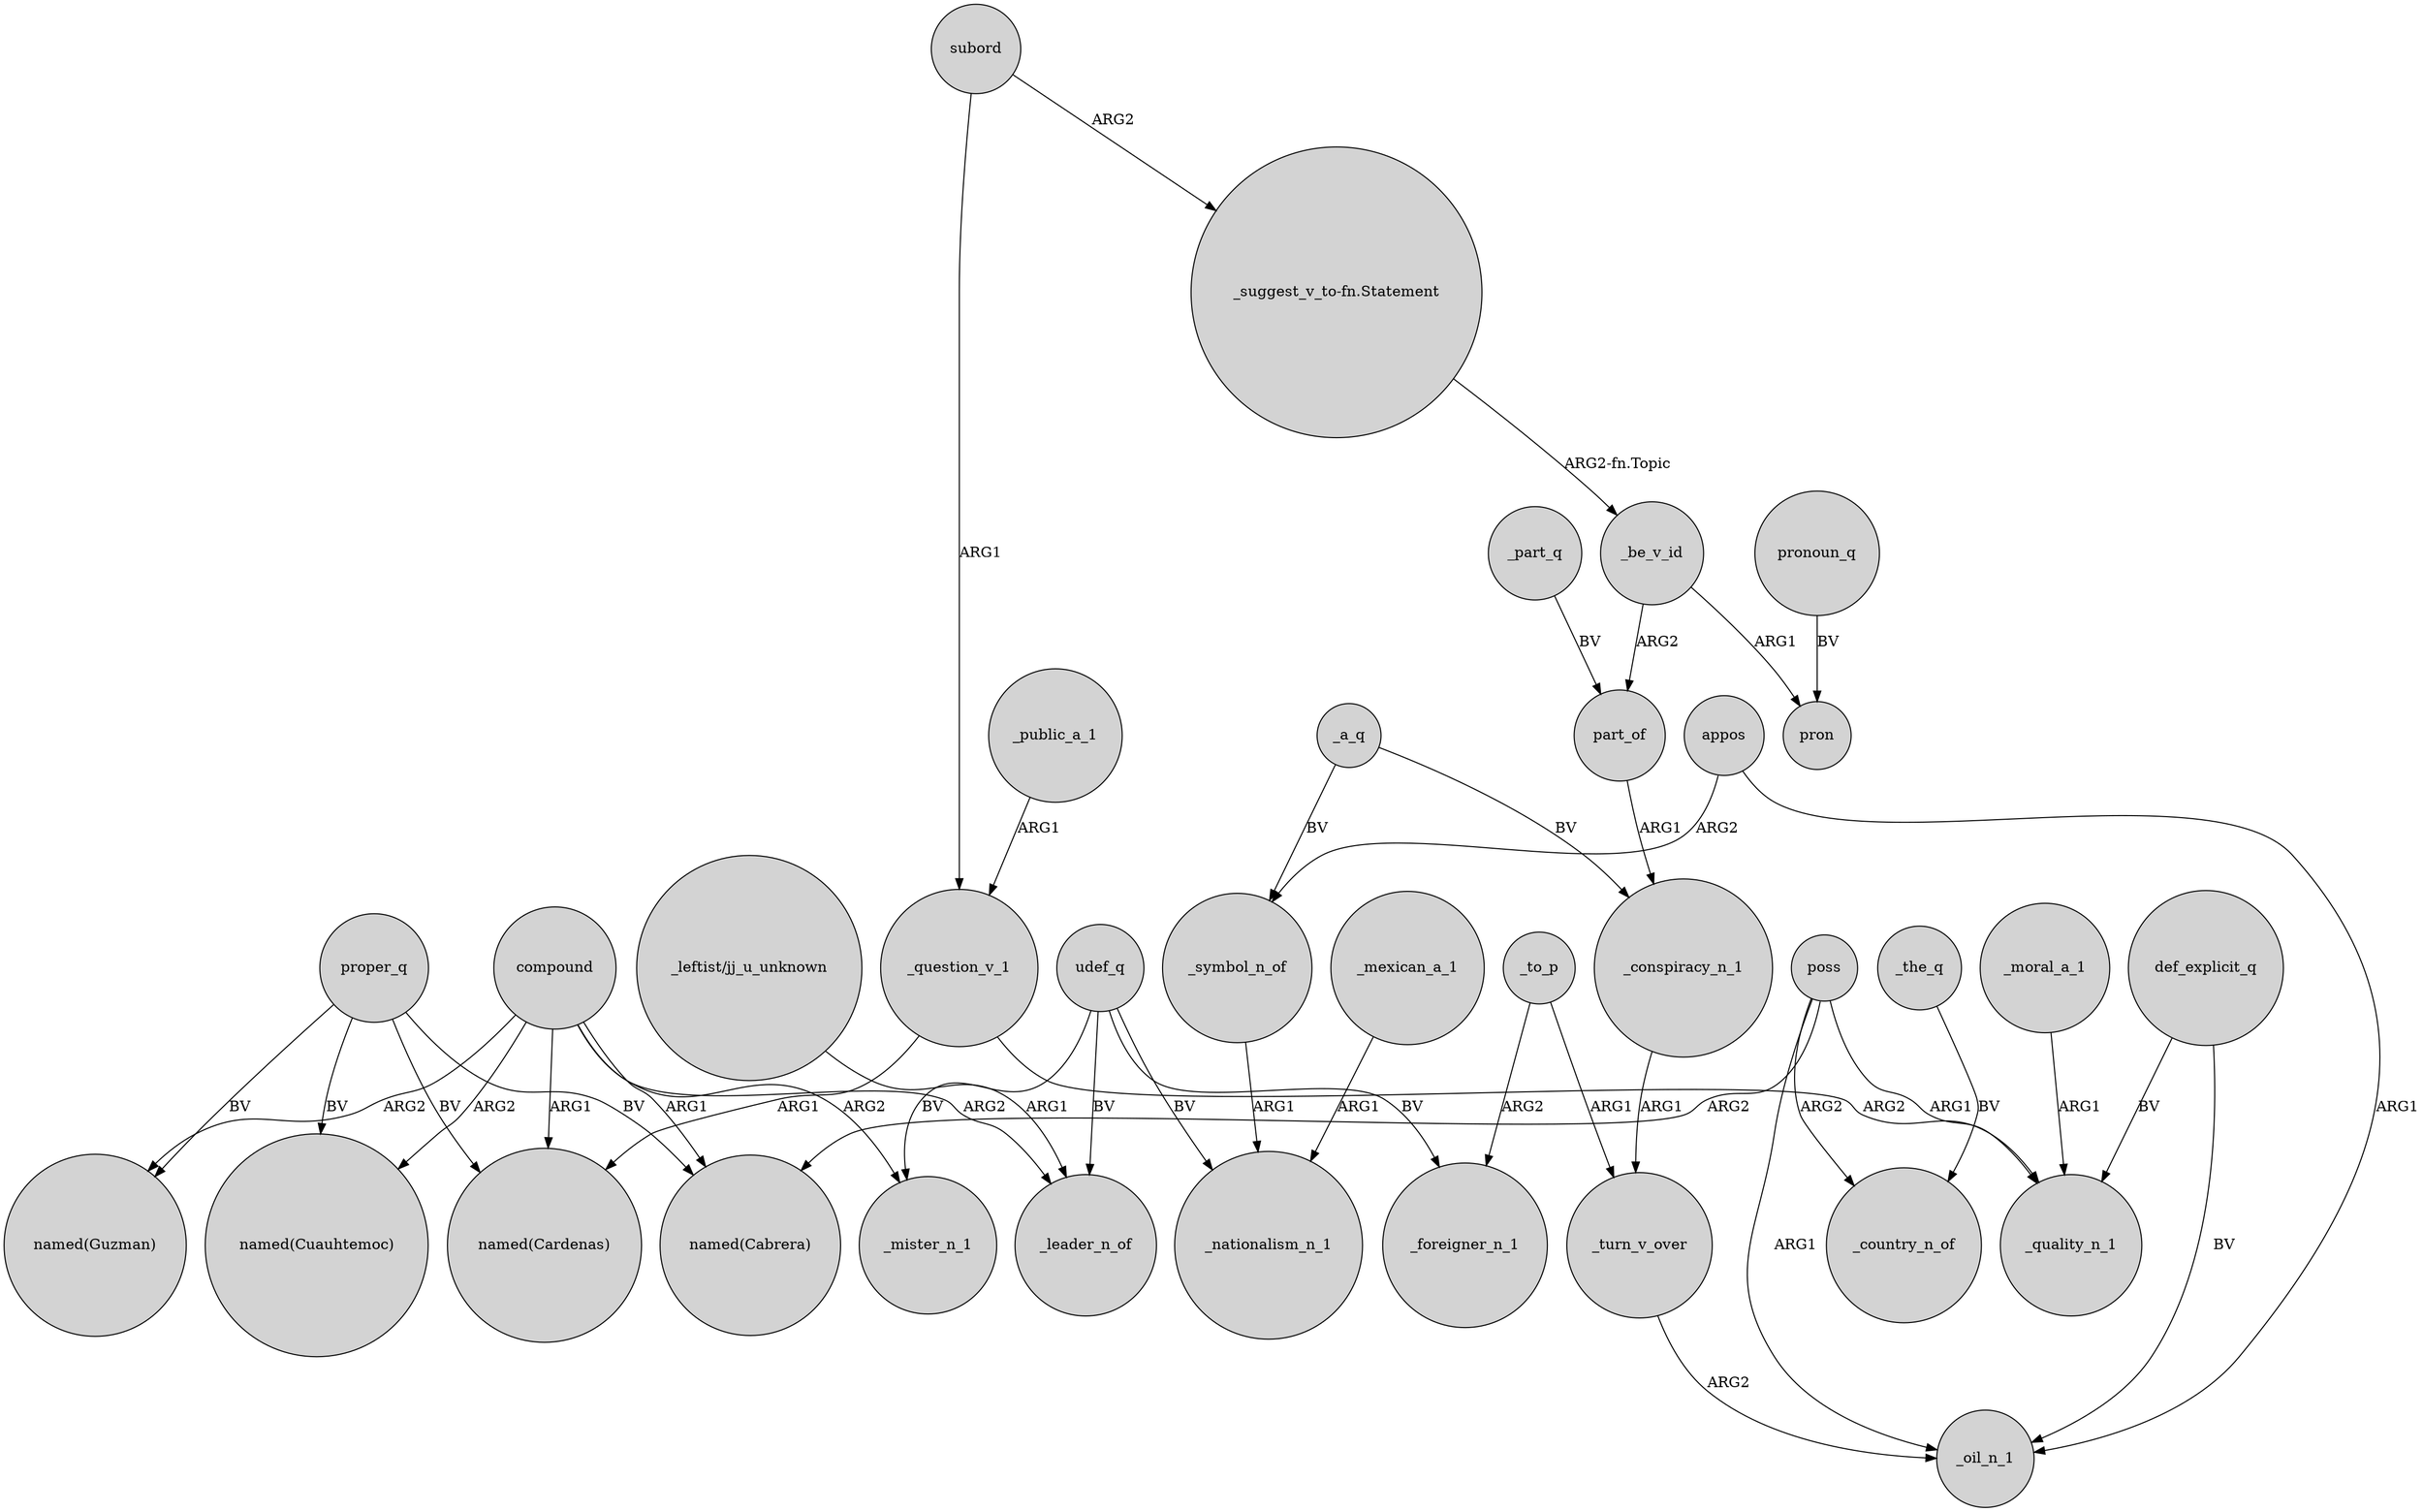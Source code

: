 digraph {
	node [shape=circle style=filled]
	proper_q -> "named(Cardenas)" [label=BV]
	poss -> _country_n_of [label=ARG2]
	_to_p -> _turn_v_over [label=ARG1]
	compound -> "named(Cardenas)" [label=ARG1]
	udef_q -> _nationalism_n_1 [label=BV]
	_a_q -> _symbol_n_of [label=BV]
	proper_q -> "named(Guzman)" [label=BV]
	compound -> _leader_n_of [label=ARG2]
	compound -> _mister_n_1 [label=ARG2]
	compound -> "named(Cuauhtemoc)" [label=ARG2]
	_moral_a_1 -> _quality_n_1 [label=ARG1]
	subord -> "_suggest_v_to-fn.Statement" [label=ARG2]
	udef_q -> _mister_n_1 [label=BV]
	poss -> _oil_n_1 [label=ARG1]
	_public_a_1 -> _question_v_1 [label=ARG1]
	_mexican_a_1 -> _nationalism_n_1 [label=ARG1]
	_be_v_id -> pron [label=ARG1]
	appos -> _oil_n_1 [label=ARG1]
	_symbol_n_of -> _nationalism_n_1 [label=ARG1]
	_part_q -> part_of [label=BV]
	_to_p -> _foreigner_n_1 [label=ARG2]
	def_explicit_q -> _quality_n_1 [label=BV]
	pronoun_q -> pron [label=BV]
	_the_q -> _country_n_of [label=BV]
	"_leftist/jj_u_unknown" -> _leader_n_of [label=ARG1]
	compound -> "named(Guzman)" [label=ARG2]
	"_suggest_v_to-fn.Statement" -> _be_v_id [label="ARG2-fn.Topic"]
	_conspiracy_n_1 -> _turn_v_over [label=ARG1]
	appos -> _symbol_n_of [label=ARG2]
	poss -> _quality_n_1 [label=ARG1]
	compound -> "named(Cabrera)" [label=ARG1]
	udef_q -> _foreigner_n_1 [label=BV]
	_a_q -> _conspiracy_n_1 [label=BV]
	subord -> _question_v_1 [label=ARG1]
	_question_v_1 -> "named(Cardenas)" [label=ARG1]
	proper_q -> "named(Cuauhtemoc)" [label=BV]
	part_of -> _conspiracy_n_1 [label=ARG1]
	poss -> "named(Cabrera)" [label=ARG2]
	_be_v_id -> part_of [label=ARG2]
	_turn_v_over -> _oil_n_1 [label=ARG2]
	_question_v_1 -> _quality_n_1 [label=ARG2]
	udef_q -> _leader_n_of [label=BV]
	proper_q -> "named(Cabrera)" [label=BV]
	def_explicit_q -> _oil_n_1 [label=BV]
}

